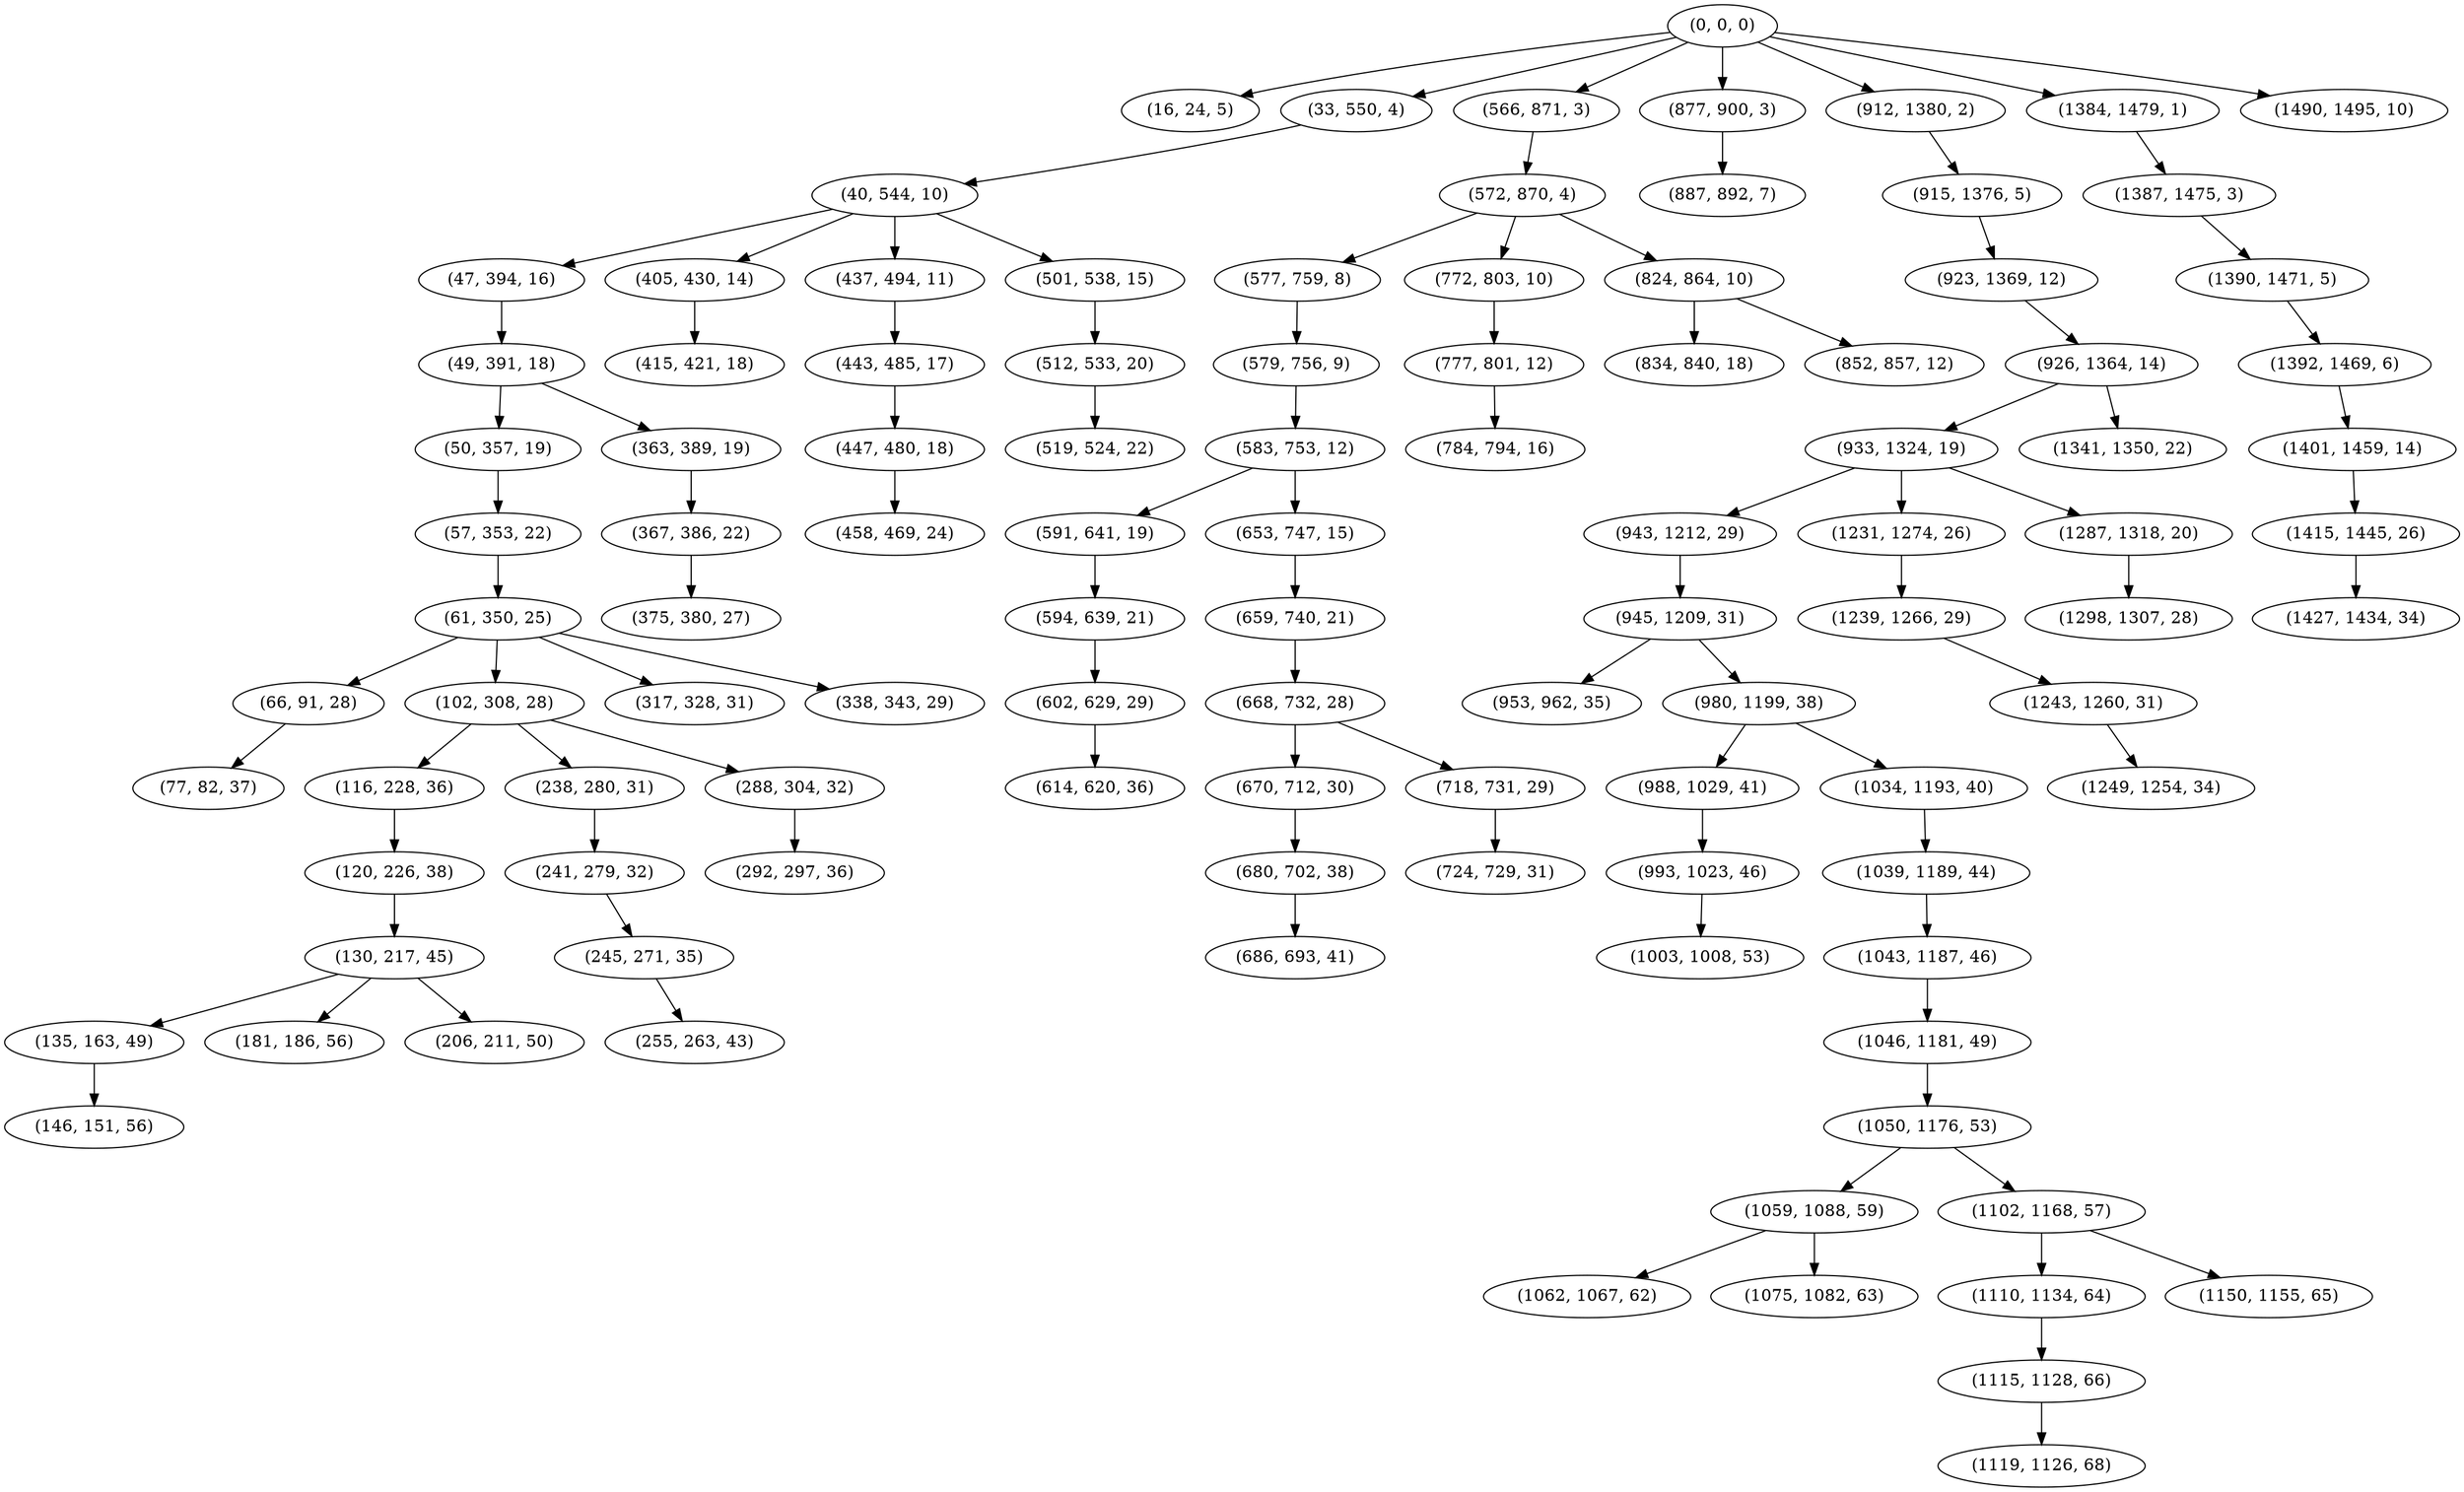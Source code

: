 digraph tree {
    "(0, 0, 0)";
    "(16, 24, 5)";
    "(33, 550, 4)";
    "(40, 544, 10)";
    "(47, 394, 16)";
    "(49, 391, 18)";
    "(50, 357, 19)";
    "(57, 353, 22)";
    "(61, 350, 25)";
    "(66, 91, 28)";
    "(77, 82, 37)";
    "(102, 308, 28)";
    "(116, 228, 36)";
    "(120, 226, 38)";
    "(130, 217, 45)";
    "(135, 163, 49)";
    "(146, 151, 56)";
    "(181, 186, 56)";
    "(206, 211, 50)";
    "(238, 280, 31)";
    "(241, 279, 32)";
    "(245, 271, 35)";
    "(255, 263, 43)";
    "(288, 304, 32)";
    "(292, 297, 36)";
    "(317, 328, 31)";
    "(338, 343, 29)";
    "(363, 389, 19)";
    "(367, 386, 22)";
    "(375, 380, 27)";
    "(405, 430, 14)";
    "(415, 421, 18)";
    "(437, 494, 11)";
    "(443, 485, 17)";
    "(447, 480, 18)";
    "(458, 469, 24)";
    "(501, 538, 15)";
    "(512, 533, 20)";
    "(519, 524, 22)";
    "(566, 871, 3)";
    "(572, 870, 4)";
    "(577, 759, 8)";
    "(579, 756, 9)";
    "(583, 753, 12)";
    "(591, 641, 19)";
    "(594, 639, 21)";
    "(602, 629, 29)";
    "(614, 620, 36)";
    "(653, 747, 15)";
    "(659, 740, 21)";
    "(668, 732, 28)";
    "(670, 712, 30)";
    "(680, 702, 38)";
    "(686, 693, 41)";
    "(718, 731, 29)";
    "(724, 729, 31)";
    "(772, 803, 10)";
    "(777, 801, 12)";
    "(784, 794, 16)";
    "(824, 864, 10)";
    "(834, 840, 18)";
    "(852, 857, 12)";
    "(877, 900, 3)";
    "(887, 892, 7)";
    "(912, 1380, 2)";
    "(915, 1376, 5)";
    "(923, 1369, 12)";
    "(926, 1364, 14)";
    "(933, 1324, 19)";
    "(943, 1212, 29)";
    "(945, 1209, 31)";
    "(953, 962, 35)";
    "(980, 1199, 38)";
    "(988, 1029, 41)";
    "(993, 1023, 46)";
    "(1003, 1008, 53)";
    "(1034, 1193, 40)";
    "(1039, 1189, 44)";
    "(1043, 1187, 46)";
    "(1046, 1181, 49)";
    "(1050, 1176, 53)";
    "(1059, 1088, 59)";
    "(1062, 1067, 62)";
    "(1075, 1082, 63)";
    "(1102, 1168, 57)";
    "(1110, 1134, 64)";
    "(1115, 1128, 66)";
    "(1119, 1126, 68)";
    "(1150, 1155, 65)";
    "(1231, 1274, 26)";
    "(1239, 1266, 29)";
    "(1243, 1260, 31)";
    "(1249, 1254, 34)";
    "(1287, 1318, 20)";
    "(1298, 1307, 28)";
    "(1341, 1350, 22)";
    "(1384, 1479, 1)";
    "(1387, 1475, 3)";
    "(1390, 1471, 5)";
    "(1392, 1469, 6)";
    "(1401, 1459, 14)";
    "(1415, 1445, 26)";
    "(1427, 1434, 34)";
    "(1490, 1495, 10)";
    "(0, 0, 0)" -> "(16, 24, 5)";
    "(0, 0, 0)" -> "(33, 550, 4)";
    "(0, 0, 0)" -> "(566, 871, 3)";
    "(0, 0, 0)" -> "(877, 900, 3)";
    "(0, 0, 0)" -> "(912, 1380, 2)";
    "(0, 0, 0)" -> "(1384, 1479, 1)";
    "(0, 0, 0)" -> "(1490, 1495, 10)";
    "(33, 550, 4)" -> "(40, 544, 10)";
    "(40, 544, 10)" -> "(47, 394, 16)";
    "(40, 544, 10)" -> "(405, 430, 14)";
    "(40, 544, 10)" -> "(437, 494, 11)";
    "(40, 544, 10)" -> "(501, 538, 15)";
    "(47, 394, 16)" -> "(49, 391, 18)";
    "(49, 391, 18)" -> "(50, 357, 19)";
    "(49, 391, 18)" -> "(363, 389, 19)";
    "(50, 357, 19)" -> "(57, 353, 22)";
    "(57, 353, 22)" -> "(61, 350, 25)";
    "(61, 350, 25)" -> "(66, 91, 28)";
    "(61, 350, 25)" -> "(102, 308, 28)";
    "(61, 350, 25)" -> "(317, 328, 31)";
    "(61, 350, 25)" -> "(338, 343, 29)";
    "(66, 91, 28)" -> "(77, 82, 37)";
    "(102, 308, 28)" -> "(116, 228, 36)";
    "(102, 308, 28)" -> "(238, 280, 31)";
    "(102, 308, 28)" -> "(288, 304, 32)";
    "(116, 228, 36)" -> "(120, 226, 38)";
    "(120, 226, 38)" -> "(130, 217, 45)";
    "(130, 217, 45)" -> "(135, 163, 49)";
    "(130, 217, 45)" -> "(181, 186, 56)";
    "(130, 217, 45)" -> "(206, 211, 50)";
    "(135, 163, 49)" -> "(146, 151, 56)";
    "(238, 280, 31)" -> "(241, 279, 32)";
    "(241, 279, 32)" -> "(245, 271, 35)";
    "(245, 271, 35)" -> "(255, 263, 43)";
    "(288, 304, 32)" -> "(292, 297, 36)";
    "(363, 389, 19)" -> "(367, 386, 22)";
    "(367, 386, 22)" -> "(375, 380, 27)";
    "(405, 430, 14)" -> "(415, 421, 18)";
    "(437, 494, 11)" -> "(443, 485, 17)";
    "(443, 485, 17)" -> "(447, 480, 18)";
    "(447, 480, 18)" -> "(458, 469, 24)";
    "(501, 538, 15)" -> "(512, 533, 20)";
    "(512, 533, 20)" -> "(519, 524, 22)";
    "(566, 871, 3)" -> "(572, 870, 4)";
    "(572, 870, 4)" -> "(577, 759, 8)";
    "(572, 870, 4)" -> "(772, 803, 10)";
    "(572, 870, 4)" -> "(824, 864, 10)";
    "(577, 759, 8)" -> "(579, 756, 9)";
    "(579, 756, 9)" -> "(583, 753, 12)";
    "(583, 753, 12)" -> "(591, 641, 19)";
    "(583, 753, 12)" -> "(653, 747, 15)";
    "(591, 641, 19)" -> "(594, 639, 21)";
    "(594, 639, 21)" -> "(602, 629, 29)";
    "(602, 629, 29)" -> "(614, 620, 36)";
    "(653, 747, 15)" -> "(659, 740, 21)";
    "(659, 740, 21)" -> "(668, 732, 28)";
    "(668, 732, 28)" -> "(670, 712, 30)";
    "(668, 732, 28)" -> "(718, 731, 29)";
    "(670, 712, 30)" -> "(680, 702, 38)";
    "(680, 702, 38)" -> "(686, 693, 41)";
    "(718, 731, 29)" -> "(724, 729, 31)";
    "(772, 803, 10)" -> "(777, 801, 12)";
    "(777, 801, 12)" -> "(784, 794, 16)";
    "(824, 864, 10)" -> "(834, 840, 18)";
    "(824, 864, 10)" -> "(852, 857, 12)";
    "(877, 900, 3)" -> "(887, 892, 7)";
    "(912, 1380, 2)" -> "(915, 1376, 5)";
    "(915, 1376, 5)" -> "(923, 1369, 12)";
    "(923, 1369, 12)" -> "(926, 1364, 14)";
    "(926, 1364, 14)" -> "(933, 1324, 19)";
    "(926, 1364, 14)" -> "(1341, 1350, 22)";
    "(933, 1324, 19)" -> "(943, 1212, 29)";
    "(933, 1324, 19)" -> "(1231, 1274, 26)";
    "(933, 1324, 19)" -> "(1287, 1318, 20)";
    "(943, 1212, 29)" -> "(945, 1209, 31)";
    "(945, 1209, 31)" -> "(953, 962, 35)";
    "(945, 1209, 31)" -> "(980, 1199, 38)";
    "(980, 1199, 38)" -> "(988, 1029, 41)";
    "(980, 1199, 38)" -> "(1034, 1193, 40)";
    "(988, 1029, 41)" -> "(993, 1023, 46)";
    "(993, 1023, 46)" -> "(1003, 1008, 53)";
    "(1034, 1193, 40)" -> "(1039, 1189, 44)";
    "(1039, 1189, 44)" -> "(1043, 1187, 46)";
    "(1043, 1187, 46)" -> "(1046, 1181, 49)";
    "(1046, 1181, 49)" -> "(1050, 1176, 53)";
    "(1050, 1176, 53)" -> "(1059, 1088, 59)";
    "(1050, 1176, 53)" -> "(1102, 1168, 57)";
    "(1059, 1088, 59)" -> "(1062, 1067, 62)";
    "(1059, 1088, 59)" -> "(1075, 1082, 63)";
    "(1102, 1168, 57)" -> "(1110, 1134, 64)";
    "(1102, 1168, 57)" -> "(1150, 1155, 65)";
    "(1110, 1134, 64)" -> "(1115, 1128, 66)";
    "(1115, 1128, 66)" -> "(1119, 1126, 68)";
    "(1231, 1274, 26)" -> "(1239, 1266, 29)";
    "(1239, 1266, 29)" -> "(1243, 1260, 31)";
    "(1243, 1260, 31)" -> "(1249, 1254, 34)";
    "(1287, 1318, 20)" -> "(1298, 1307, 28)";
    "(1384, 1479, 1)" -> "(1387, 1475, 3)";
    "(1387, 1475, 3)" -> "(1390, 1471, 5)";
    "(1390, 1471, 5)" -> "(1392, 1469, 6)";
    "(1392, 1469, 6)" -> "(1401, 1459, 14)";
    "(1401, 1459, 14)" -> "(1415, 1445, 26)";
    "(1415, 1445, 26)" -> "(1427, 1434, 34)";
}
